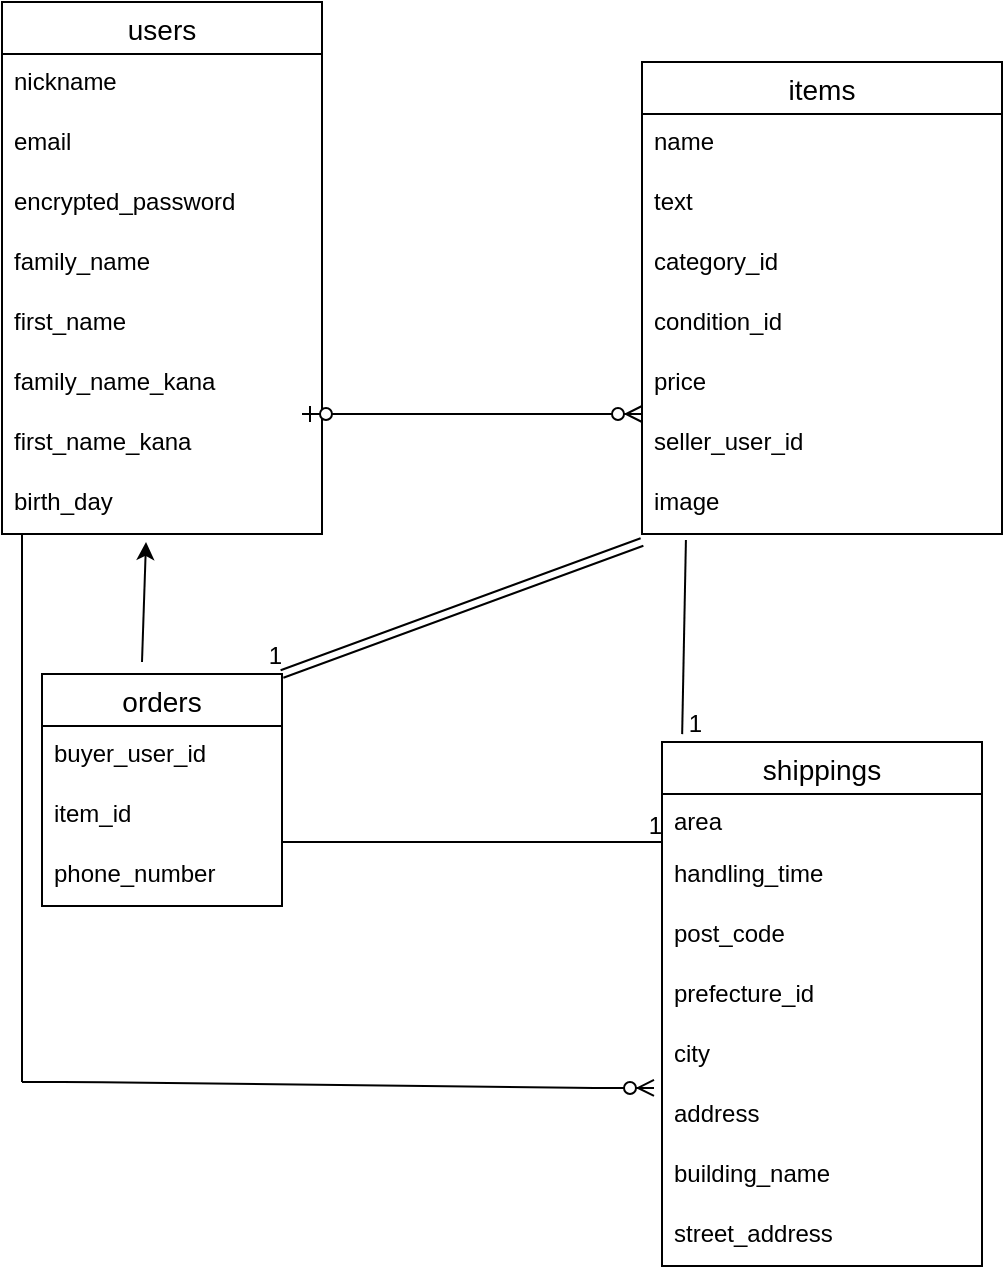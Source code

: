 <mxfile>
    <diagram id="Ik5erRTqudhsV00wJKPT" name="ページ1">
        <mxGraphModel dx="507" dy="779" grid="1" gridSize="10" guides="1" tooltips="1" connect="1" arrows="1" fold="1" page="1" pageScale="1" pageWidth="827" pageHeight="1169" math="0" shadow="0">
            <root>
                <mxCell id="0"/>
                <mxCell id="1" parent="0"/>
                <mxCell id="fyyXkuvYJVI8IvGRbl2T-38" value="users" style="swimlane;fontStyle=0;childLayout=stackLayout;horizontal=1;startSize=26;horizontalStack=0;resizeParent=1;resizeParentMax=0;resizeLast=0;collapsible=1;marginBottom=0;align=center;fontSize=14;" parent="1" vertex="1">
                    <mxGeometry x="10" y="80" width="160" height="266" as="geometry"/>
                </mxCell>
                <mxCell id="fyyXkuvYJVI8IvGRbl2T-39" value="nickname" style="text;strokeColor=none;fillColor=none;spacingLeft=4;spacingRight=4;overflow=hidden;rotatable=0;points=[[0,0.5],[1,0.5]];portConstraint=eastwest;fontSize=12;" parent="fyyXkuvYJVI8IvGRbl2T-38" vertex="1">
                    <mxGeometry y="26" width="160" height="30" as="geometry"/>
                </mxCell>
                <mxCell id="fyyXkuvYJVI8IvGRbl2T-40" value="email" style="text;strokeColor=none;fillColor=none;spacingLeft=4;spacingRight=4;overflow=hidden;rotatable=0;points=[[0,0.5],[1,0.5]];portConstraint=eastwest;fontSize=12;" parent="fyyXkuvYJVI8IvGRbl2T-38" vertex="1">
                    <mxGeometry y="56" width="160" height="30" as="geometry"/>
                </mxCell>
                <mxCell id="fyyXkuvYJVI8IvGRbl2T-42" value="encrypted_password" style="text;strokeColor=none;fillColor=none;spacingLeft=4;spacingRight=4;overflow=hidden;rotatable=0;points=[[0,0.5],[1,0.5]];portConstraint=eastwest;fontSize=12;" parent="fyyXkuvYJVI8IvGRbl2T-38" vertex="1">
                    <mxGeometry y="86" width="160" height="30" as="geometry"/>
                </mxCell>
                <mxCell id="fyyXkuvYJVI8IvGRbl2T-44" value="family_name" style="text;strokeColor=none;fillColor=none;spacingLeft=4;spacingRight=4;overflow=hidden;rotatable=0;points=[[0,0.5],[1,0.5]];portConstraint=eastwest;fontSize=12;" parent="fyyXkuvYJVI8IvGRbl2T-38" vertex="1">
                    <mxGeometry y="116" width="160" height="30" as="geometry"/>
                </mxCell>
                <mxCell id="fyyXkuvYJVI8IvGRbl2T-45" value="first_name" style="text;strokeColor=none;fillColor=none;spacingLeft=4;spacingRight=4;overflow=hidden;rotatable=0;points=[[0,0.5],[1,0.5]];portConstraint=eastwest;fontSize=12;" parent="fyyXkuvYJVI8IvGRbl2T-38" vertex="1">
                    <mxGeometry y="146" width="160" height="30" as="geometry"/>
                </mxCell>
                <mxCell id="fyyXkuvYJVI8IvGRbl2T-46" value="family_name_kana" style="text;strokeColor=none;fillColor=none;spacingLeft=4;spacingRight=4;overflow=hidden;rotatable=0;points=[[0,0.5],[1,0.5]];portConstraint=eastwest;fontSize=12;" parent="fyyXkuvYJVI8IvGRbl2T-38" vertex="1">
                    <mxGeometry y="176" width="160" height="30" as="geometry"/>
                </mxCell>
                <mxCell id="fyyXkuvYJVI8IvGRbl2T-47" value="first_name_kana" style="text;strokeColor=none;fillColor=none;spacingLeft=4;spacingRight=4;overflow=hidden;rotatable=0;points=[[0,0.5],[1,0.5]];portConstraint=eastwest;fontSize=12;" parent="fyyXkuvYJVI8IvGRbl2T-38" vertex="1">
                    <mxGeometry y="206" width="160" height="30" as="geometry"/>
                </mxCell>
                <mxCell id="fyyXkuvYJVI8IvGRbl2T-48" value="birth_day" style="text;strokeColor=none;fillColor=none;spacingLeft=4;spacingRight=4;overflow=hidden;rotatable=0;points=[[0,0.5],[1,0.5]];portConstraint=eastwest;fontSize=12;" parent="fyyXkuvYJVI8IvGRbl2T-38" vertex="1">
                    <mxGeometry y="236" width="160" height="30" as="geometry"/>
                </mxCell>
                <mxCell id="fyyXkuvYJVI8IvGRbl2T-51" value="items" style="swimlane;fontStyle=0;childLayout=stackLayout;horizontal=1;startSize=26;horizontalStack=0;resizeParent=1;resizeParentMax=0;resizeLast=0;collapsible=1;marginBottom=0;align=center;fontSize=14;" parent="1" vertex="1">
                    <mxGeometry x="330" y="110" width="180" height="236" as="geometry"/>
                </mxCell>
                <mxCell id="fyyXkuvYJVI8IvGRbl2T-52" value="name" style="text;strokeColor=none;fillColor=none;spacingLeft=4;spacingRight=4;overflow=hidden;rotatable=0;points=[[0,0.5],[1,0.5]];portConstraint=eastwest;fontSize=12;" parent="fyyXkuvYJVI8IvGRbl2T-51" vertex="1">
                    <mxGeometry y="26" width="180" height="30" as="geometry"/>
                </mxCell>
                <mxCell id="fyyXkuvYJVI8IvGRbl2T-53" value="text" style="text;strokeColor=none;fillColor=none;spacingLeft=4;spacingRight=4;overflow=hidden;rotatable=0;points=[[0,0.5],[1,0.5]];portConstraint=eastwest;fontSize=12;" parent="fyyXkuvYJVI8IvGRbl2T-51" vertex="1">
                    <mxGeometry y="56" width="180" height="30" as="geometry"/>
                </mxCell>
                <mxCell id="fyyXkuvYJVI8IvGRbl2T-54" value="category_id" style="text;strokeColor=none;fillColor=none;spacingLeft=4;spacingRight=4;overflow=hidden;rotatable=0;points=[[0,0.5],[1,0.5]];portConstraint=eastwest;fontSize=12;" parent="fyyXkuvYJVI8IvGRbl2T-51" vertex="1">
                    <mxGeometry y="86" width="180" height="30" as="geometry"/>
                </mxCell>
                <mxCell id="fyyXkuvYJVI8IvGRbl2T-55" value="condition_id" style="text;strokeColor=none;fillColor=none;spacingLeft=4;spacingRight=4;overflow=hidden;rotatable=0;points=[[0,0.5],[1,0.5]];portConstraint=eastwest;fontSize=12;" parent="fyyXkuvYJVI8IvGRbl2T-51" vertex="1">
                    <mxGeometry y="116" width="180" height="30" as="geometry"/>
                </mxCell>
                <mxCell id="fyyXkuvYJVI8IvGRbl2T-57" value="price" style="text;strokeColor=none;fillColor=none;spacingLeft=4;spacingRight=4;overflow=hidden;rotatable=0;points=[[0,0.5],[1,0.5]];portConstraint=eastwest;fontSize=12;" parent="fyyXkuvYJVI8IvGRbl2T-51" vertex="1">
                    <mxGeometry y="146" width="180" height="30" as="geometry"/>
                </mxCell>
                <mxCell id="43" value="seller_user_id" style="text;strokeColor=none;fillColor=none;spacingLeft=4;spacingRight=4;overflow=hidden;rotatable=0;points=[[0,0.5],[1,0.5]];portConstraint=eastwest;fontSize=12;" vertex="1" parent="fyyXkuvYJVI8IvGRbl2T-51">
                    <mxGeometry y="176" width="180" height="30" as="geometry"/>
                </mxCell>
                <mxCell id="fyyXkuvYJVI8IvGRbl2T-58" value="image" style="text;strokeColor=none;fillColor=none;spacingLeft=4;spacingRight=4;overflow=hidden;rotatable=0;points=[[0,0.5],[1,0.5]];portConstraint=eastwest;fontSize=12;" parent="fyyXkuvYJVI8IvGRbl2T-51" vertex="1">
                    <mxGeometry y="206" width="180" height="30" as="geometry"/>
                </mxCell>
                <mxCell id="fyyXkuvYJVI8IvGRbl2T-60" value="shippings" style="swimlane;fontStyle=0;childLayout=stackLayout;horizontal=1;startSize=26;horizontalStack=0;resizeParent=1;resizeParentMax=0;resizeLast=0;collapsible=1;marginBottom=0;align=center;fontSize=14;" parent="1" vertex="1">
                    <mxGeometry x="340" y="450" width="160" height="262" as="geometry"/>
                </mxCell>
                <mxCell id="fyyXkuvYJVI8IvGRbl2T-62" value="area" style="text;strokeColor=none;fillColor=none;spacingLeft=4;spacingRight=4;overflow=hidden;rotatable=0;points=[[0,0.5],[1,0.5]];portConstraint=eastwest;fontSize=12;" parent="fyyXkuvYJVI8IvGRbl2T-60" vertex="1">
                    <mxGeometry y="26" width="160" height="26" as="geometry"/>
                </mxCell>
                <mxCell id="fyyXkuvYJVI8IvGRbl2T-63" value="handling_time" style="text;strokeColor=none;fillColor=none;spacingLeft=4;spacingRight=4;overflow=hidden;rotatable=0;points=[[0,0.5],[1,0.5]];portConstraint=eastwest;fontSize=12;" parent="fyyXkuvYJVI8IvGRbl2T-60" vertex="1">
                    <mxGeometry y="52" width="160" height="30" as="geometry"/>
                </mxCell>
                <mxCell id="27" value="post_code" style="text;strokeColor=none;fillColor=none;spacingLeft=4;spacingRight=4;overflow=hidden;rotatable=0;points=[[0,0.5],[1,0.5]];portConstraint=eastwest;fontSize=12;" vertex="1" parent="fyyXkuvYJVI8IvGRbl2T-60">
                    <mxGeometry y="82" width="160" height="30" as="geometry"/>
                </mxCell>
                <mxCell id="26" value="prefecture_id" style="text;strokeColor=none;fillColor=none;spacingLeft=4;spacingRight=4;overflow=hidden;rotatable=0;points=[[0,0.5],[1,0.5]];portConstraint=eastwest;fontSize=12;" vertex="1" parent="fyyXkuvYJVI8IvGRbl2T-60">
                    <mxGeometry y="112" width="160" height="30" as="geometry"/>
                </mxCell>
                <mxCell id="28" value="city" style="text;strokeColor=none;fillColor=none;spacingLeft=4;spacingRight=4;overflow=hidden;rotatable=0;points=[[0,0.5],[1,0.5]];portConstraint=eastwest;fontSize=12;" vertex="1" parent="fyyXkuvYJVI8IvGRbl2T-60">
                    <mxGeometry y="142" width="160" height="30" as="geometry"/>
                </mxCell>
                <mxCell id="29" value="address" style="text;strokeColor=none;fillColor=none;spacingLeft=4;spacingRight=4;overflow=hidden;rotatable=0;points=[[0,0.5],[1,0.5]];portConstraint=eastwest;fontSize=12;" vertex="1" parent="fyyXkuvYJVI8IvGRbl2T-60">
                    <mxGeometry y="172" width="160" height="30" as="geometry"/>
                </mxCell>
                <mxCell id="30" value="building_name" style="text;strokeColor=none;fillColor=none;spacingLeft=4;spacingRight=4;overflow=hidden;rotatable=0;points=[[0,0.5],[1,0.5]];portConstraint=eastwest;fontSize=12;" vertex="1" parent="fyyXkuvYJVI8IvGRbl2T-60">
                    <mxGeometry y="202" width="160" height="30" as="geometry"/>
                </mxCell>
                <mxCell id="31" value="street_address" style="text;strokeColor=none;fillColor=none;spacingLeft=4;spacingRight=4;overflow=hidden;rotatable=0;points=[[0,0.5],[1,0.5]];portConstraint=eastwest;fontSize=12;" vertex="1" parent="fyyXkuvYJVI8IvGRbl2T-60">
                    <mxGeometry y="232" width="160" height="30" as="geometry"/>
                </mxCell>
                <mxCell id="11" style="edgeStyle=none;html=1;entryX=0.45;entryY=1.133;entryDx=0;entryDy=0;entryPerimeter=0;" edge="1" parent="1" target="fyyXkuvYJVI8IvGRbl2T-48">
                    <mxGeometry relative="1" as="geometry">
                        <mxPoint x="80" y="410" as="sourcePoint"/>
                        <mxPoint x="80" y="380" as="targetPoint"/>
                    </mxGeometry>
                </mxCell>
                <mxCell id="7" value="orders" style="swimlane;fontStyle=0;childLayout=stackLayout;horizontal=1;startSize=26;horizontalStack=0;resizeParent=1;resizeParentMax=0;resizeLast=0;collapsible=1;marginBottom=0;align=center;fontSize=14;" vertex="1" parent="1">
                    <mxGeometry x="30" y="416" width="120" height="116" as="geometry"/>
                </mxCell>
                <mxCell id="8" value="buyer_user_id" style="text;strokeColor=none;fillColor=none;spacingLeft=4;spacingRight=4;overflow=hidden;rotatable=0;points=[[0,0.5],[1,0.5]];portConstraint=eastwest;fontSize=12;" vertex="1" parent="7">
                    <mxGeometry y="26" width="120" height="30" as="geometry"/>
                </mxCell>
                <mxCell id="9" value="item_id" style="text;strokeColor=none;fillColor=none;spacingLeft=4;spacingRight=4;overflow=hidden;rotatable=0;points=[[0,0.5],[1,0.5]];portConstraint=eastwest;fontSize=12;" vertex="1" parent="7">
                    <mxGeometry y="56" width="120" height="30" as="geometry"/>
                </mxCell>
                <mxCell id="32" value="phone_number" style="text;strokeColor=none;fillColor=none;spacingLeft=4;spacingRight=4;overflow=hidden;rotatable=0;points=[[0,0.5],[1,0.5]];portConstraint=eastwest;fontSize=12;" vertex="1" parent="7">
                    <mxGeometry y="86" width="120" height="30" as="geometry"/>
                </mxCell>
                <mxCell id="24" value="" style="shape=link;html=1;rounded=0;exitX=0;exitY=1.133;exitDx=0;exitDy=0;exitPerimeter=0;entryX=1;entryY=0;entryDx=0;entryDy=0;" edge="1" parent="1" source="fyyXkuvYJVI8IvGRbl2T-58" target="7">
                    <mxGeometry relative="1" as="geometry">
                        <mxPoint x="420" y="420" as="sourcePoint"/>
                        <mxPoint x="420" y="450" as="targetPoint"/>
                    </mxGeometry>
                </mxCell>
                <mxCell id="25" value="1" style="resizable=0;html=1;align=right;verticalAlign=bottom;" connectable="0" vertex="1" parent="24">
                    <mxGeometry x="1" relative="1" as="geometry"/>
                </mxCell>
                <mxCell id="35" value="" style="edgeStyle=entityRelationEdgeStyle;fontSize=12;html=1;endArrow=ERzeroToMany;startArrow=ERzeroToOne;" edge="1" parent="1">
                    <mxGeometry width="100" height="100" relative="1" as="geometry">
                        <mxPoint x="160" y="286" as="sourcePoint"/>
                        <mxPoint x="330" y="286" as="targetPoint"/>
                    </mxGeometry>
                </mxCell>
                <mxCell id="41" value="" style="endArrow=none;html=1;rounded=0;" edge="1" parent="1">
                    <mxGeometry relative="1" as="geometry">
                        <mxPoint x="150" y="500" as="sourcePoint"/>
                        <mxPoint x="340" y="500" as="targetPoint"/>
                    </mxGeometry>
                </mxCell>
                <mxCell id="42" value="1" style="resizable=0;html=1;align=right;verticalAlign=bottom;" connectable="0" vertex="1" parent="41">
                    <mxGeometry x="1" relative="1" as="geometry"/>
                </mxCell>
                <mxCell id="46" value="" style="endArrow=none;html=1;rounded=0;" edge="1" parent="1">
                    <mxGeometry relative="1" as="geometry">
                        <mxPoint x="20" y="346" as="sourcePoint"/>
                        <mxPoint x="20" y="620" as="targetPoint"/>
                    </mxGeometry>
                </mxCell>
                <mxCell id="48" value="" style="edgeStyle=entityRelationEdgeStyle;fontSize=12;html=1;endArrow=ERzeroToMany;endFill=1;entryX=-0.025;entryY=1.033;entryDx=0;entryDy=0;entryPerimeter=0;" edge="1" parent="1" target="28">
                    <mxGeometry width="100" height="100" relative="1" as="geometry">
                        <mxPoint x="20" y="620" as="sourcePoint"/>
                        <mxPoint x="120" y="520" as="targetPoint"/>
                    </mxGeometry>
                </mxCell>
                <mxCell id="49" value="" style="endArrow=none;html=1;rounded=0;exitX=0.122;exitY=1.1;exitDx=0;exitDy=0;exitPerimeter=0;entryX=0.063;entryY=-0.015;entryDx=0;entryDy=0;entryPerimeter=0;" edge="1" parent="1" source="fyyXkuvYJVI8IvGRbl2T-58" target="fyyXkuvYJVI8IvGRbl2T-60">
                    <mxGeometry relative="1" as="geometry">
                        <mxPoint x="170" y="450" as="sourcePoint"/>
                        <mxPoint x="330" y="450" as="targetPoint"/>
                    </mxGeometry>
                </mxCell>
                <mxCell id="50" value="1" style="resizable=0;html=1;align=right;verticalAlign=bottom;" connectable="0" vertex="1" parent="49">
                    <mxGeometry x="1" relative="1" as="geometry">
                        <mxPoint x="10" y="4" as="offset"/>
                    </mxGeometry>
                </mxCell>
            </root>
        </mxGraphModel>
    </diagram>
</mxfile>